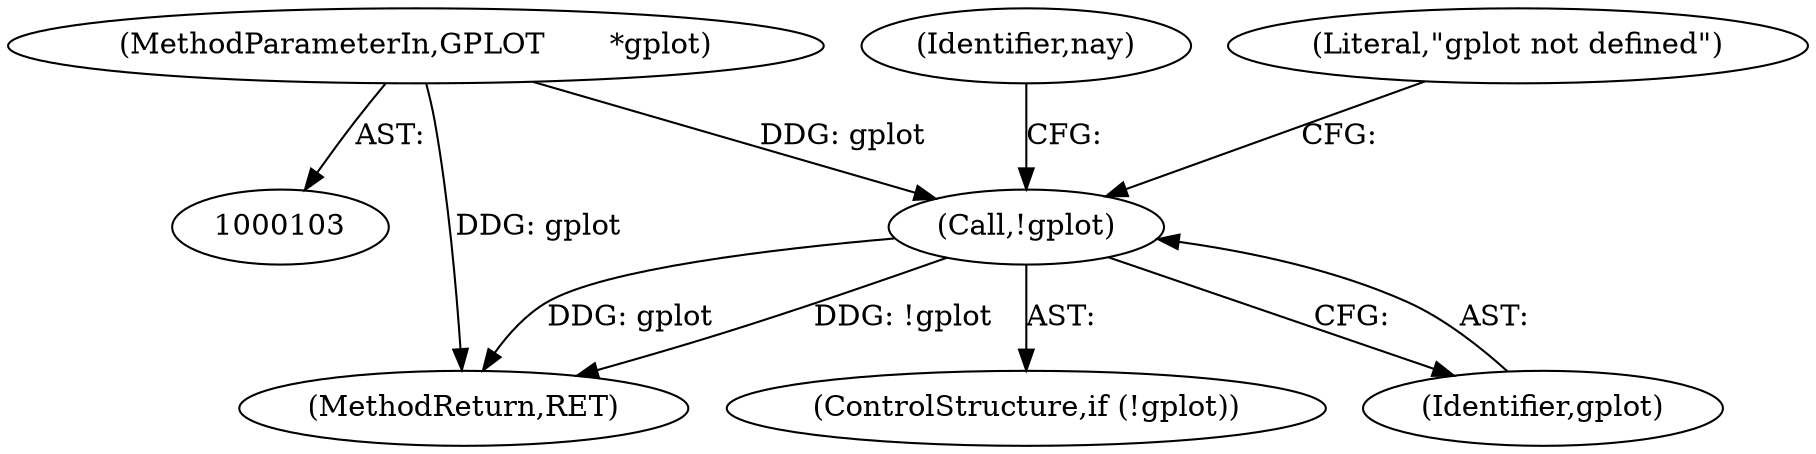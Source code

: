 digraph "0_leptonica_ee301cb2029db8a6289c5295daa42bba7715e99a_0@pointer" {
"1000104" [label="(MethodParameterIn,GPLOT       *gplot)"];
"1000127" [label="(Call,!gplot)"];
"1000306" [label="(MethodReturn,RET)"];
"1000127" [label="(Call,!gplot)"];
"1000136" [label="(Identifier,nay)"];
"1000104" [label="(MethodParameterIn,GPLOT       *gplot)"];
"1000126" [label="(ControlStructure,if (!gplot))"];
"1000128" [label="(Identifier,gplot)"];
"1000131" [label="(Literal,\"gplot not defined\")"];
"1000104" -> "1000103"  [label="AST: "];
"1000104" -> "1000306"  [label="DDG: gplot"];
"1000104" -> "1000127"  [label="DDG: gplot"];
"1000127" -> "1000126"  [label="AST: "];
"1000127" -> "1000128"  [label="CFG: "];
"1000128" -> "1000127"  [label="AST: "];
"1000131" -> "1000127"  [label="CFG: "];
"1000136" -> "1000127"  [label="CFG: "];
"1000127" -> "1000306"  [label="DDG: !gplot"];
"1000127" -> "1000306"  [label="DDG: gplot"];
}
